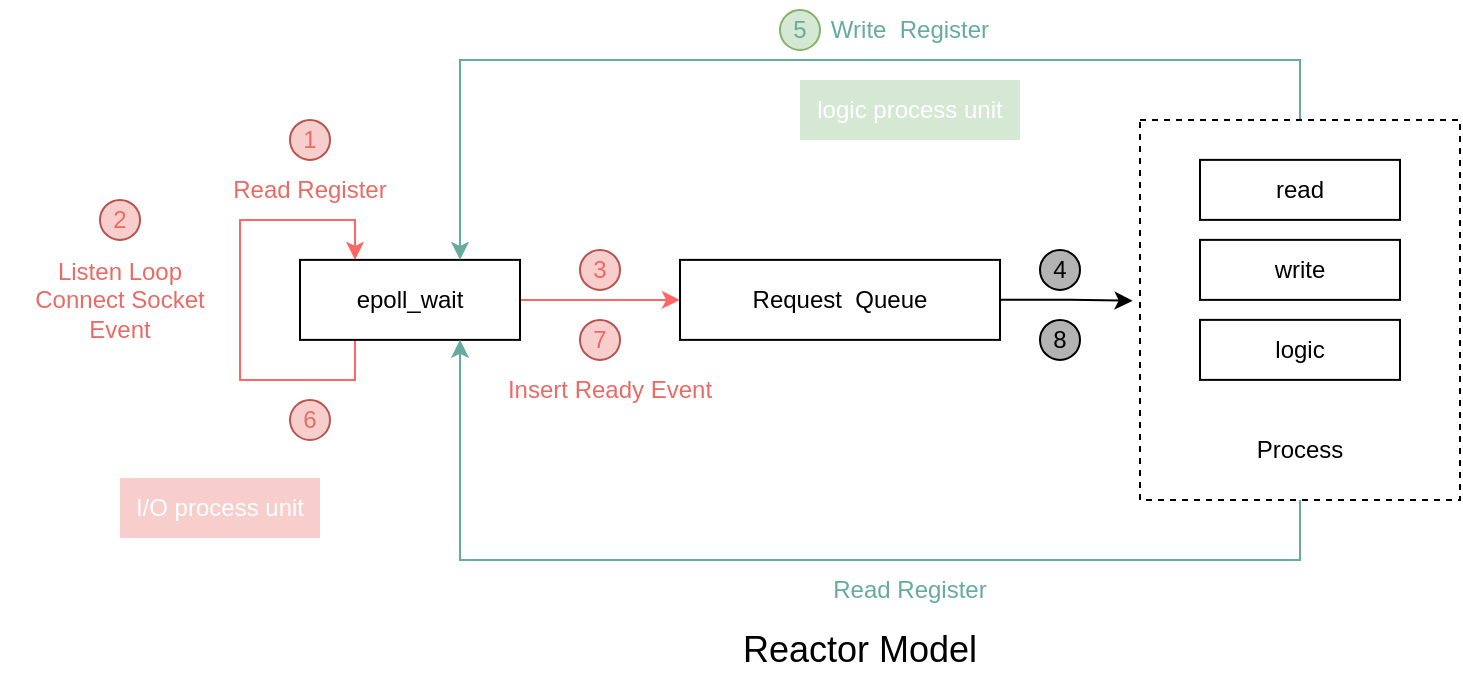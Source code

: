 <mxfile version="21.6.8" type="github">
  <diagram id="C5RBs43oDa-KdzZeNtuy" name="Page-1">
    <mxGraphModel dx="842" dy="567" grid="1" gridSize="10" guides="1" tooltips="1" connect="1" arrows="1" fold="1" page="1" pageScale="1" pageWidth="1169" pageHeight="827" math="0" shadow="0">
      <root>
        <mxCell id="WIyWlLk6GJQsqaUBKTNV-0" />
        <mxCell id="WIyWlLk6GJQsqaUBKTNV-1" parent="WIyWlLk6GJQsqaUBKTNV-0" />
        <mxCell id="8CgoTSZrTO_8La05noaP-6" style="edgeStyle=orthogonalEdgeStyle;rounded=0;orthogonalLoop=1;jettySize=auto;html=1;entryX=0;entryY=0.5;entryDx=0;entryDy=0;strokeColor=#FF6666;fontColor=#EA6B66;" parent="WIyWlLk6GJQsqaUBKTNV-1" source="8CgoTSZrTO_8La05noaP-0" target="8CgoTSZrTO_8La05noaP-2" edge="1">
          <mxGeometry relative="1" as="geometry" />
        </mxCell>
        <mxCell id="8CgoTSZrTO_8La05noaP-18" style="edgeStyle=orthogonalEdgeStyle;rounded=0;orthogonalLoop=1;jettySize=auto;html=1;exitX=0.25;exitY=1;exitDx=0;exitDy=0;entryX=0.25;entryY=0;entryDx=0;entryDy=0;fontColor=#EA6B66;strokeColor=#FF6666;" parent="WIyWlLk6GJQsqaUBKTNV-1" source="8CgoTSZrTO_8La05noaP-0" target="8CgoTSZrTO_8La05noaP-0" edge="1">
          <mxGeometry relative="1" as="geometry">
            <mxPoint x="247.429" y="279.94" as="targetPoint" />
            <Array as="points">
              <mxPoint x="248" y="350" />
              <mxPoint x="190" y="350" />
              <mxPoint x="190" y="270" />
              <mxPoint x="248" y="270" />
            </Array>
          </mxGeometry>
        </mxCell>
        <mxCell id="8CgoTSZrTO_8La05noaP-0" value="epoll_wait" style="rounded=0;whiteSpace=wrap;html=1;" parent="WIyWlLk6GJQsqaUBKTNV-1" vertex="1">
          <mxGeometry x="220" y="289.94" width="110" height="40" as="geometry" />
        </mxCell>
        <mxCell id="8CgoTSZrTO_8La05noaP-7" style="edgeStyle=orthogonalEdgeStyle;rounded=0;orthogonalLoop=1;jettySize=auto;html=1;entryX=-0.023;entryY=0.476;entryDx=0;entryDy=0;entryPerimeter=0;" parent="WIyWlLk6GJQsqaUBKTNV-1" source="8CgoTSZrTO_8La05noaP-2" target="8CgoTSZrTO_8La05noaP-5" edge="1">
          <mxGeometry relative="1" as="geometry" />
        </mxCell>
        <mxCell id="8CgoTSZrTO_8La05noaP-2" value="Request&amp;nbsp; Queue" style="rounded=0;whiteSpace=wrap;html=1;" parent="WIyWlLk6GJQsqaUBKTNV-1" vertex="1">
          <mxGeometry x="410" y="289.94" width="160" height="40" as="geometry" />
        </mxCell>
        <mxCell id="8CgoTSZrTO_8La05noaP-16" style="edgeStyle=orthogonalEdgeStyle;rounded=0;orthogonalLoop=1;jettySize=auto;html=1;strokeColor=#67AB9F;" parent="WIyWlLk6GJQsqaUBKTNV-1" source="8CgoTSZrTO_8La05noaP-5" target="8CgoTSZrTO_8La05noaP-0" edge="1">
          <mxGeometry relative="1" as="geometry">
            <Array as="points">
              <mxPoint x="720" y="189.94" />
              <mxPoint x="300" y="189.94" />
            </Array>
          </mxGeometry>
        </mxCell>
        <mxCell id="8CgoTSZrTO_8La05noaP-17" style="edgeStyle=orthogonalEdgeStyle;rounded=0;orthogonalLoop=1;jettySize=auto;html=1;strokeColor=#67AB9F;" parent="WIyWlLk6GJQsqaUBKTNV-1" source="8CgoTSZrTO_8La05noaP-5" edge="1">
          <mxGeometry relative="1" as="geometry">
            <mxPoint x="300" y="329.94" as="targetPoint" />
            <Array as="points">
              <mxPoint x="720" y="439.94" />
              <mxPoint x="300" y="439.94" />
              <mxPoint x="300" y="329.94" />
            </Array>
          </mxGeometry>
        </mxCell>
        <mxCell id="8CgoTSZrTO_8La05noaP-5" value="" style="rounded=0;whiteSpace=wrap;html=1;dashed=1;" parent="WIyWlLk6GJQsqaUBKTNV-1" vertex="1">
          <mxGeometry x="640" y="219.94" width="160" height="190" as="geometry" />
        </mxCell>
        <mxCell id="8CgoTSZrTO_8La05noaP-9" value="read" style="rounded=0;whiteSpace=wrap;html=1;" parent="WIyWlLk6GJQsqaUBKTNV-1" vertex="1">
          <mxGeometry x="670" y="239.94" width="100" height="30" as="geometry" />
        </mxCell>
        <mxCell id="8CgoTSZrTO_8La05noaP-10" value="write" style="rounded=0;whiteSpace=wrap;html=1;" parent="WIyWlLk6GJQsqaUBKTNV-1" vertex="1">
          <mxGeometry x="670" y="279.94" width="100" height="30" as="geometry" />
        </mxCell>
        <mxCell id="8CgoTSZrTO_8La05noaP-11" value="logic" style="rounded=0;whiteSpace=wrap;html=1;" parent="WIyWlLk6GJQsqaUBKTNV-1" vertex="1">
          <mxGeometry x="670" y="319.94" width="100" height="30" as="geometry" />
        </mxCell>
        <mxCell id="8CgoTSZrTO_8La05noaP-13" value="Process" style="text;html=1;strokeColor=none;fillColor=none;align=center;verticalAlign=middle;whiteSpace=wrap;rounded=0;" parent="WIyWlLk6GJQsqaUBKTNV-1" vertex="1">
          <mxGeometry x="690" y="369.94" width="60" height="30" as="geometry" />
        </mxCell>
        <mxCell id="8CgoTSZrTO_8La05noaP-20" value="Write&amp;nbsp; Register" style="text;html=1;strokeColor=none;fillColor=none;align=center;verticalAlign=middle;whiteSpace=wrap;rounded=0;fontColor=#67AB9F;" parent="WIyWlLk6GJQsqaUBKTNV-1" vertex="1">
          <mxGeometry x="460" y="160" width="130" height="30" as="geometry" />
        </mxCell>
        <mxCell id="8CgoTSZrTO_8La05noaP-22" value="Read Register" style="text;html=1;strokeColor=none;fillColor=none;align=center;verticalAlign=middle;whiteSpace=wrap;rounded=0;fontColor=#67AB9F;" parent="WIyWlLk6GJQsqaUBKTNV-1" vertex="1">
          <mxGeometry x="460" y="440" width="130" height="30" as="geometry" />
        </mxCell>
        <mxCell id="8CgoTSZrTO_8La05noaP-23" value="Read Register" style="text;html=1;strokeColor=none;fillColor=none;align=center;verticalAlign=middle;whiteSpace=wrap;rounded=0;fontColor=#EA6B66;" parent="WIyWlLk6GJQsqaUBKTNV-1" vertex="1">
          <mxGeometry x="160" y="239.94" width="130" height="30" as="geometry" />
        </mxCell>
        <mxCell id="8CgoTSZrTO_8La05noaP-24" value="Listen Loop&lt;br&gt;Connect Socket Event" style="text;html=1;strokeColor=none;fillColor=none;align=center;verticalAlign=middle;whiteSpace=wrap;rounded=0;fontColor=#EA6B66;" parent="WIyWlLk6GJQsqaUBKTNV-1" vertex="1">
          <mxGeometry x="70" y="294.94" width="120" height="30" as="geometry" />
        </mxCell>
        <mxCell id="8CgoTSZrTO_8La05noaP-26" value="Insert Ready Event" style="text;html=1;strokeColor=none;fillColor=none;align=center;verticalAlign=middle;whiteSpace=wrap;rounded=0;fontColor=#EA6B66;" parent="WIyWlLk6GJQsqaUBKTNV-1" vertex="1">
          <mxGeometry x="310" y="339.94" width="130" height="30" as="geometry" />
        </mxCell>
        <mxCell id="8CgoTSZrTO_8La05noaP-29" value="Reactor Model" style="text;html=1;strokeColor=none;fillColor=none;align=center;verticalAlign=middle;whiteSpace=wrap;rounded=0;fontSize=18;" parent="WIyWlLk6GJQsqaUBKTNV-1" vertex="1">
          <mxGeometry x="430" y="470" width="140" height="30" as="geometry" />
        </mxCell>
        <mxCell id="86daziNN2o27-4K1fmQL-0" value="1" style="ellipse;whiteSpace=wrap;html=1;aspect=fixed;fillColor=#f8cecc;strokeColor=#b85450;fontColor=#EA6B66;" vertex="1" parent="WIyWlLk6GJQsqaUBKTNV-1">
          <mxGeometry x="215" y="219.94" width="20" height="20" as="geometry" />
        </mxCell>
        <mxCell id="86daziNN2o27-4K1fmQL-1" value="2" style="ellipse;whiteSpace=wrap;html=1;aspect=fixed;fillColor=#f8cecc;strokeColor=#b85450;fontColor=#EA6B66;" vertex="1" parent="WIyWlLk6GJQsqaUBKTNV-1">
          <mxGeometry x="120" y="259.94" width="20" height="20" as="geometry" />
        </mxCell>
        <mxCell id="86daziNN2o27-4K1fmQL-2" value="3" style="ellipse;whiteSpace=wrap;html=1;aspect=fixed;fillColor=#f8cecc;strokeColor=#b85450;fontColor=#EA6B66;" vertex="1" parent="WIyWlLk6GJQsqaUBKTNV-1">
          <mxGeometry x="360" y="284.94" width="20" height="20" as="geometry" />
        </mxCell>
        <mxCell id="86daziNN2o27-4K1fmQL-3" value="4" style="ellipse;whiteSpace=wrap;html=1;aspect=fixed;fillColor=#B3B3B3;strokeColor=#000000;fontColor=#000000;" vertex="1" parent="WIyWlLk6GJQsqaUBKTNV-1">
          <mxGeometry x="590" y="284.94" width="20" height="20" as="geometry" />
        </mxCell>
        <mxCell id="86daziNN2o27-4K1fmQL-4" value="5" style="ellipse;whiteSpace=wrap;html=1;aspect=fixed;fillColor=#d5e8d4;strokeColor=#82b366;fontColor=#67AB9F;" vertex="1" parent="WIyWlLk6GJQsqaUBKTNV-1">
          <mxGeometry x="460" y="165" width="20" height="20" as="geometry" />
        </mxCell>
        <mxCell id="86daziNN2o27-4K1fmQL-5" value="6" style="ellipse;whiteSpace=wrap;html=1;aspect=fixed;fillColor=#f8cecc;strokeColor=#b85450;fontColor=#EA6B66;" vertex="1" parent="WIyWlLk6GJQsqaUBKTNV-1">
          <mxGeometry x="215" y="360" width="20" height="20" as="geometry" />
        </mxCell>
        <mxCell id="86daziNN2o27-4K1fmQL-6" value="7" style="ellipse;whiteSpace=wrap;html=1;aspect=fixed;fillColor=#f8cecc;strokeColor=#b85450;fontColor=#EA6B66;" vertex="1" parent="WIyWlLk6GJQsqaUBKTNV-1">
          <mxGeometry x="360" y="319.94" width="20" height="20" as="geometry" />
        </mxCell>
        <mxCell id="86daziNN2o27-4K1fmQL-7" value="8" style="ellipse;whiteSpace=wrap;html=1;aspect=fixed;fillColor=#B3B3B3;strokeColor=#000000;fontColor=#000000;" vertex="1" parent="WIyWlLk6GJQsqaUBKTNV-1">
          <mxGeometry x="590" y="319.94" width="20" height="20" as="geometry" />
        </mxCell>
        <mxCell id="86daziNN2o27-4K1fmQL-8" value="logic process unit" style="text;html=1;strokeColor=none;fillColor=#d5e8d4;align=center;verticalAlign=middle;whiteSpace=wrap;rounded=0;fontColor=#FFFFFF;" vertex="1" parent="WIyWlLk6GJQsqaUBKTNV-1">
          <mxGeometry x="470" y="200" width="110" height="30" as="geometry" />
        </mxCell>
        <mxCell id="86daziNN2o27-4K1fmQL-9" value="I/O process unit&lt;br&gt;" style="text;html=1;strokeColor=none;fillColor=#f8cecc;align=center;verticalAlign=middle;whiteSpace=wrap;rounded=0;fontColor=#FFFFFF;" vertex="1" parent="WIyWlLk6GJQsqaUBKTNV-1">
          <mxGeometry x="130" y="399" width="100" height="30" as="geometry" />
        </mxCell>
      </root>
    </mxGraphModel>
  </diagram>
</mxfile>
